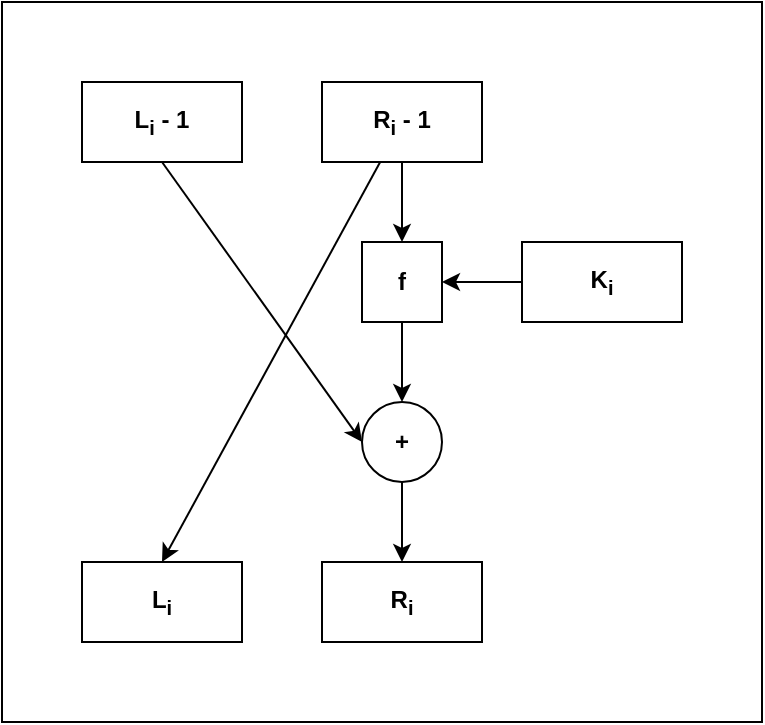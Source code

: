 <mxfile version="20.7.4"><diagram id="mEOYNTskJj4po_0CSUOV" name="Page-1"><mxGraphModel dx="233" dy="515" grid="1" gridSize="10" guides="1" tooltips="1" connect="1" arrows="1" fold="1" page="1" pageScale="1" pageWidth="827" pageHeight="1169" math="0" shadow="0"><root><mxCell id="0"/><mxCell id="1" parent="0"/><mxCell id="99u3HByQ0WDDsVGa-v2G-18" value="" style="rounded=0;whiteSpace=wrap;html=1;" vertex="1" parent="1"><mxGeometry x="240" y="80" width="380" height="360" as="geometry"/></mxCell><mxCell id="99u3HByQ0WDDsVGa-v2G-10" style="edgeStyle=orthogonalEdgeStyle;rounded=0;orthogonalLoop=1;jettySize=auto;html=1;entryX=0.5;entryY=0;entryDx=0;entryDy=0;fontStyle=1" edge="1" parent="1" source="99u3HByQ0WDDsVGa-v2G-2" target="99u3HByQ0WDDsVGa-v2G-5"><mxGeometry relative="1" as="geometry"/></mxCell><mxCell id="99u3HByQ0WDDsVGa-v2G-17" style="edgeStyle=none;rounded=0;orthogonalLoop=1;jettySize=auto;html=1;entryX=0.5;entryY=0;entryDx=0;entryDy=0;fontStyle=1" edge="1" parent="1" source="99u3HByQ0WDDsVGa-v2G-2" target="99u3HByQ0WDDsVGa-v2G-8"><mxGeometry relative="1" as="geometry"/></mxCell><mxCell id="99u3HByQ0WDDsVGa-v2G-2" value="R&lt;sub&gt;i&lt;/sub&gt; - 1" style="rounded=0;whiteSpace=wrap;html=1;fontStyle=1" vertex="1" parent="1"><mxGeometry x="400" y="120" width="80" height="40" as="geometry"/></mxCell><mxCell id="99u3HByQ0WDDsVGa-v2G-16" style="orthogonalLoop=1;jettySize=auto;html=1;entryX=0;entryY=0.5;entryDx=0;entryDy=0;rounded=0;exitX=0.5;exitY=1;exitDx=0;exitDy=0;fontStyle=1" edge="1" parent="1" source="99u3HByQ0WDDsVGa-v2G-3" target="99u3HByQ0WDDsVGa-v2G-11"><mxGeometry relative="1" as="geometry"/></mxCell><mxCell id="99u3HByQ0WDDsVGa-v2G-3" value="L&lt;sub&gt;i&lt;/sub&gt; - 1" style="rounded=0;whiteSpace=wrap;html=1;fontStyle=1" vertex="1" parent="1"><mxGeometry x="280" y="120" width="80" height="40" as="geometry"/></mxCell><mxCell id="99u3HByQ0WDDsVGa-v2G-12" style="edgeStyle=orthogonalEdgeStyle;rounded=0;orthogonalLoop=1;jettySize=auto;html=1;entryX=0.5;entryY=0;entryDx=0;entryDy=0;fontStyle=1" edge="1" parent="1" source="99u3HByQ0WDDsVGa-v2G-5" target="99u3HByQ0WDDsVGa-v2G-11"><mxGeometry relative="1" as="geometry"/></mxCell><mxCell id="99u3HByQ0WDDsVGa-v2G-5" value="f" style="rounded=0;whiteSpace=wrap;html=1;fontStyle=1" vertex="1" parent="1"><mxGeometry x="420" y="200" width="40" height="40" as="geometry"/></mxCell><mxCell id="99u3HByQ0WDDsVGa-v2G-14" style="edgeStyle=orthogonalEdgeStyle;rounded=0;orthogonalLoop=1;jettySize=auto;html=1;entryX=1;entryY=0.5;entryDx=0;entryDy=0;fontStyle=1" edge="1" parent="1" source="99u3HByQ0WDDsVGa-v2G-6" target="99u3HByQ0WDDsVGa-v2G-5"><mxGeometry relative="1" as="geometry"/></mxCell><mxCell id="99u3HByQ0WDDsVGa-v2G-6" value="K&lt;sub&gt;i&lt;/sub&gt;" style="rounded=0;whiteSpace=wrap;html=1;fontStyle=1" vertex="1" parent="1"><mxGeometry x="500" y="200" width="80" height="40" as="geometry"/></mxCell><mxCell id="99u3HByQ0WDDsVGa-v2G-7" value="R&lt;sub&gt;i&lt;/sub&gt;" style="rounded=0;whiteSpace=wrap;html=1;fontStyle=1" vertex="1" parent="1"><mxGeometry x="400" y="360" width="80" height="40" as="geometry"/></mxCell><mxCell id="99u3HByQ0WDDsVGa-v2G-8" value="L&lt;sub&gt;i&lt;/sub&gt;" style="rounded=0;whiteSpace=wrap;html=1;fontStyle=1" vertex="1" parent="1"><mxGeometry x="280" y="360" width="80" height="40" as="geometry"/></mxCell><mxCell id="99u3HByQ0WDDsVGa-v2G-13" style="edgeStyle=orthogonalEdgeStyle;rounded=0;orthogonalLoop=1;jettySize=auto;html=1;entryX=0.5;entryY=0;entryDx=0;entryDy=0;fontStyle=1" edge="1" parent="1" source="99u3HByQ0WDDsVGa-v2G-11" target="99u3HByQ0WDDsVGa-v2G-7"><mxGeometry relative="1" as="geometry"/></mxCell><mxCell id="99u3HByQ0WDDsVGa-v2G-11" value="+" style="ellipse;whiteSpace=wrap;html=1;aspect=fixed;fontStyle=1" vertex="1" parent="1"><mxGeometry x="420" y="280" width="40" height="40" as="geometry"/></mxCell></root></mxGraphModel></diagram></mxfile>